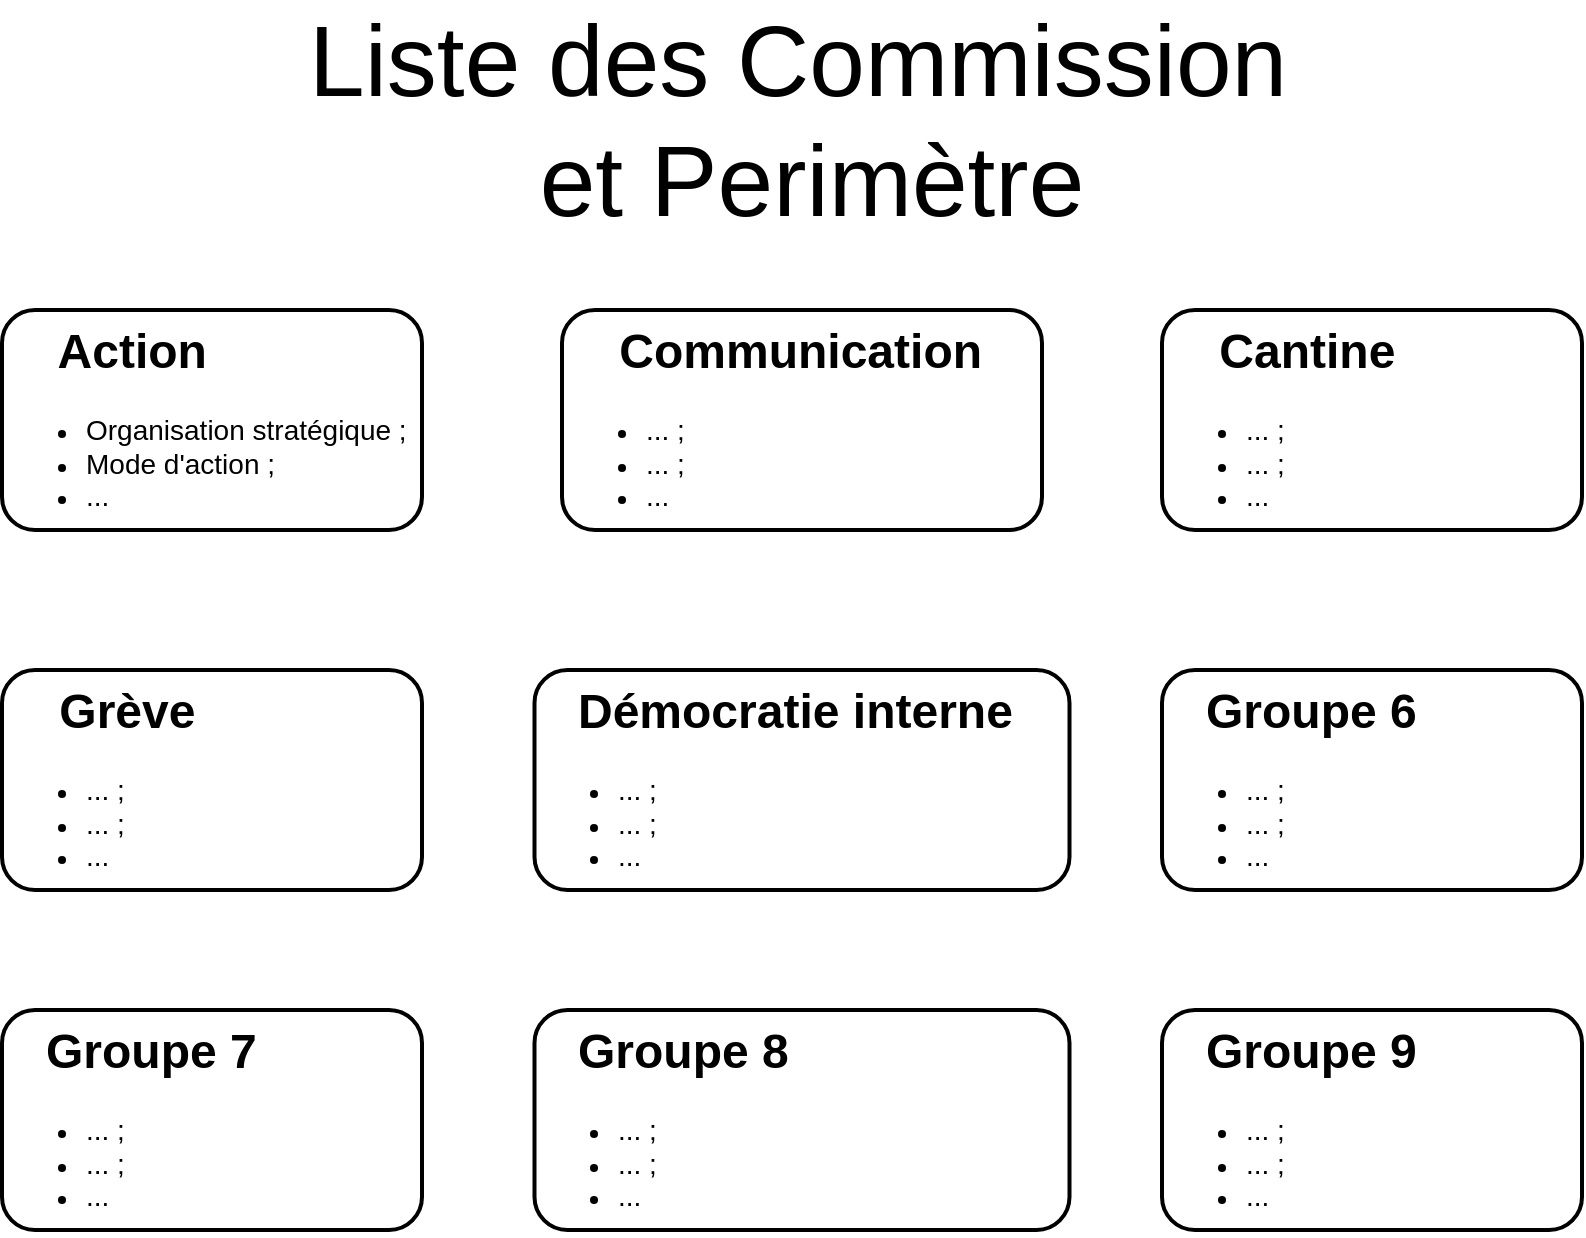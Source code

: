 <mxfile version="28.2.0">
  <diagram name="Page-1" id="bukZwLYqMrA_WsE_7rw9">
    <mxGraphModel dx="1489" dy="764" grid="1" gridSize="10" guides="1" tooltips="1" connect="1" arrows="1" fold="1" page="1" pageScale="1" pageWidth="827" pageHeight="1169" math="0" shadow="0">
      <root>
        <mxCell id="0" />
        <mxCell id="1" parent="0" />
        <mxCell id="a0-VIsSDdO1QvE9lzKu_-2" value="&lt;h1 align=&quot;left&quot; style=&quot;margin-top: 0px;&quot;&gt;&amp;nbsp; &amp;nbsp; Action&lt;/h1&gt;&lt;div align=&quot;left&quot;&gt;&lt;ul&gt;&lt;li&gt;&lt;font style=&quot;font-size: 14px;&quot;&gt;Organisation stratégique ;&lt;/font&gt;&lt;/li&gt;&lt;li&gt;&lt;font style=&quot;font-size: 14px;&quot;&gt;Mode d&#39;action ;&lt;/font&gt;&lt;/li&gt;&lt;li&gt;&lt;font style=&quot;font-size: 14px;&quot;&gt;...&lt;/font&gt;&lt;/li&gt;&lt;/ul&gt;&lt;/div&gt;" style="text;html=1;whiteSpace=wrap;overflow=hidden;rounded=1;align=left;strokeColor=default;strokeWidth=2;" vertex="1" parent="1">
          <mxGeometry x="20" y="160" width="210" height="110" as="geometry" />
        </mxCell>
        <mxCell id="a0-VIsSDdO1QvE9lzKu_-3" value="&lt;div&gt;&lt;font style=&quot;font-size: 50px;&quot;&gt;Liste des Commission&amp;nbsp;&lt;/font&gt;&lt;/div&gt;&lt;div&gt;&lt;font style=&quot;font-size: 50px;&quot;&gt;et Perimètre&lt;/font&gt;&lt;/div&gt;" style="text;html=1;align=center;verticalAlign=middle;whiteSpace=wrap;rounded=0;" vertex="1" parent="1">
          <mxGeometry x="170" y="50" width="510" height="30" as="geometry" />
        </mxCell>
        <mxCell id="a0-VIsSDdO1QvE9lzKu_-5" value="&lt;h1 align=&quot;left&quot; style=&quot;margin-top: 0px;&quot;&gt;&amp;nbsp; &amp;nbsp; Communication&lt;/h1&gt;&lt;div align=&quot;left&quot;&gt;&lt;ul&gt;&lt;li&gt;&lt;font style=&quot;font-size: 14px;&quot;&gt;... ;&lt;/font&gt;&lt;/li&gt;&lt;li&gt;&lt;font style=&quot;font-size: 14px;&quot;&gt;... ;&lt;/font&gt;&lt;/li&gt;&lt;li&gt;&lt;font style=&quot;font-size: 14px;&quot;&gt;...&lt;/font&gt;&lt;/li&gt;&lt;/ul&gt;&lt;/div&gt;" style="text;html=1;whiteSpace=wrap;overflow=hidden;rounded=1;align=left;strokeColor=default;strokeWidth=2;" vertex="1" parent="1">
          <mxGeometry x="300" y="160" width="240" height="110" as="geometry" />
        </mxCell>
        <mxCell id="a0-VIsSDdO1QvE9lzKu_-6" value="&lt;h1 align=&quot;left&quot; style=&quot;margin-top: 0px;&quot;&gt;&amp;nbsp; &amp;nbsp; Cantine&lt;/h1&gt;&lt;div align=&quot;left&quot;&gt;&lt;ul&gt;&lt;li&gt;&lt;font style=&quot;font-size: 14px;&quot;&gt;... ;&lt;/font&gt;&lt;/li&gt;&lt;li&gt;&lt;font style=&quot;font-size: 14px;&quot;&gt;... ;&lt;/font&gt;&lt;/li&gt;&lt;li&gt;&lt;font style=&quot;font-size: 14px;&quot;&gt;...&lt;/font&gt;&lt;/li&gt;&lt;/ul&gt;&lt;/div&gt;" style="text;html=1;whiteSpace=wrap;overflow=hidden;rounded=1;align=left;strokeColor=default;strokeWidth=2;" vertex="1" parent="1">
          <mxGeometry x="600" y="160" width="210" height="110" as="geometry" />
        </mxCell>
        <mxCell id="a0-VIsSDdO1QvE9lzKu_-7" value="&lt;h1 align=&quot;left&quot; style=&quot;margin-top: 0px;&quot;&gt;&amp;nbsp; &amp;nbsp; Grève&lt;/h1&gt;&lt;div align=&quot;left&quot;&gt;&lt;ul&gt;&lt;li&gt;&lt;font style=&quot;font-size: 14px;&quot;&gt;... ;&lt;/font&gt;&lt;/li&gt;&lt;li&gt;&lt;font style=&quot;font-size: 14px;&quot;&gt;... ;&lt;/font&gt;&lt;/li&gt;&lt;li&gt;&lt;font style=&quot;font-size: 14px;&quot;&gt;...&lt;/font&gt;&lt;/li&gt;&lt;/ul&gt;&lt;/div&gt;" style="text;html=1;whiteSpace=wrap;overflow=hidden;rounded=1;align=left;strokeColor=default;strokeWidth=2;" vertex="1" parent="1">
          <mxGeometry x="20" y="340" width="210" height="110" as="geometry" />
        </mxCell>
        <mxCell id="a0-VIsSDdO1QvE9lzKu_-8" value="&lt;h1 align=&quot;center&quot; style=&quot;margin-top: 0px;&quot;&gt;&amp;nbsp; &amp;nbsp;Démocratie interne&lt;/h1&gt;&lt;div align=&quot;left&quot;&gt;&lt;ul&gt;&lt;li&gt;&lt;font style=&quot;font-size: 14px;&quot;&gt;... ;&lt;/font&gt;&lt;/li&gt;&lt;li&gt;&lt;font style=&quot;font-size: 14px;&quot;&gt;... ;&lt;/font&gt;&lt;/li&gt;&lt;li&gt;&lt;font style=&quot;font-size: 14px;&quot;&gt;...&lt;/font&gt;&lt;/li&gt;&lt;/ul&gt;&lt;/div&gt;" style="text;html=1;whiteSpace=wrap;overflow=hidden;rounded=1;align=left;strokeColor=default;strokeWidth=2;" vertex="1" parent="1">
          <mxGeometry x="286.25" y="340" width="267.5" height="110" as="geometry" />
        </mxCell>
        <mxCell id="a0-VIsSDdO1QvE9lzKu_-10" value="&lt;h1 align=&quot;center&quot; style=&quot;margin-top: 0px;&quot;&gt;&amp;nbsp; &amp;nbsp;Groupe 8&lt;/h1&gt;&lt;div align=&quot;left&quot;&gt;&lt;ul&gt;&lt;li&gt;&lt;font style=&quot;font-size: 14px;&quot;&gt;... ;&lt;/font&gt;&lt;/li&gt;&lt;li&gt;&lt;font style=&quot;font-size: 14px;&quot;&gt;... ;&lt;/font&gt;&lt;/li&gt;&lt;li&gt;&lt;font style=&quot;font-size: 14px;&quot;&gt;...&lt;/font&gt;&lt;/li&gt;&lt;/ul&gt;&lt;/div&gt;" style="text;html=1;whiteSpace=wrap;overflow=hidden;rounded=1;align=left;strokeColor=default;strokeWidth=2;" vertex="1" parent="1">
          <mxGeometry x="286.25" y="510" width="267.5" height="110" as="geometry" />
        </mxCell>
        <mxCell id="a0-VIsSDdO1QvE9lzKu_-11" value="&lt;h1 align=&quot;center&quot; style=&quot;margin-top: 0px;&quot;&gt;&amp;nbsp; &amp;nbsp;Groupe 7&lt;/h1&gt;&lt;div align=&quot;left&quot;&gt;&lt;ul&gt;&lt;li&gt;&lt;font style=&quot;font-size: 14px;&quot;&gt;... ;&lt;/font&gt;&lt;/li&gt;&lt;li&gt;&lt;font style=&quot;font-size: 14px;&quot;&gt;... ;&lt;/font&gt;&lt;/li&gt;&lt;li&gt;&lt;font style=&quot;font-size: 14px;&quot;&gt;...&lt;/font&gt;&lt;/li&gt;&lt;/ul&gt;&lt;/div&gt;" style="text;html=1;whiteSpace=wrap;overflow=hidden;rounded=1;align=left;strokeColor=default;strokeWidth=2;" vertex="1" parent="1">
          <mxGeometry x="20" y="510" width="210" height="110" as="geometry" />
        </mxCell>
        <mxCell id="a0-VIsSDdO1QvE9lzKu_-12" value="&lt;h1 align=&quot;center&quot; style=&quot;margin-top: 0px;&quot;&gt;&amp;nbsp; &amp;nbsp;Groupe 9&lt;/h1&gt;&lt;div align=&quot;left&quot;&gt;&lt;ul&gt;&lt;li&gt;&lt;font style=&quot;font-size: 14px;&quot;&gt;... ;&lt;/font&gt;&lt;/li&gt;&lt;li&gt;&lt;font style=&quot;font-size: 14px;&quot;&gt;... ;&lt;/font&gt;&lt;/li&gt;&lt;li&gt;&lt;font style=&quot;font-size: 14px;&quot;&gt;...&lt;/font&gt;&lt;/li&gt;&lt;/ul&gt;&lt;/div&gt;" style="text;html=1;whiteSpace=wrap;overflow=hidden;rounded=1;align=left;strokeColor=default;strokeWidth=2;" vertex="1" parent="1">
          <mxGeometry x="600" y="510" width="210" height="110" as="geometry" />
        </mxCell>
        <mxCell id="a0-VIsSDdO1QvE9lzKu_-13" value="&lt;h1 align=&quot;center&quot; style=&quot;margin-top: 0px;&quot;&gt;&amp;nbsp; &amp;nbsp;Groupe 6&lt;/h1&gt;&lt;div align=&quot;left&quot;&gt;&lt;ul&gt;&lt;li&gt;&lt;font style=&quot;font-size: 14px;&quot;&gt;... ;&lt;/font&gt;&lt;/li&gt;&lt;li&gt;&lt;font style=&quot;font-size: 14px;&quot;&gt;... ;&lt;/font&gt;&lt;/li&gt;&lt;li&gt;&lt;font style=&quot;font-size: 14px;&quot;&gt;...&lt;/font&gt;&lt;/li&gt;&lt;/ul&gt;&lt;/div&gt;" style="text;html=1;whiteSpace=wrap;overflow=hidden;rounded=1;align=left;strokeColor=default;strokeWidth=2;" vertex="1" parent="1">
          <mxGeometry x="600" y="340" width="210" height="110" as="geometry" />
        </mxCell>
      </root>
    </mxGraphModel>
  </diagram>
</mxfile>
